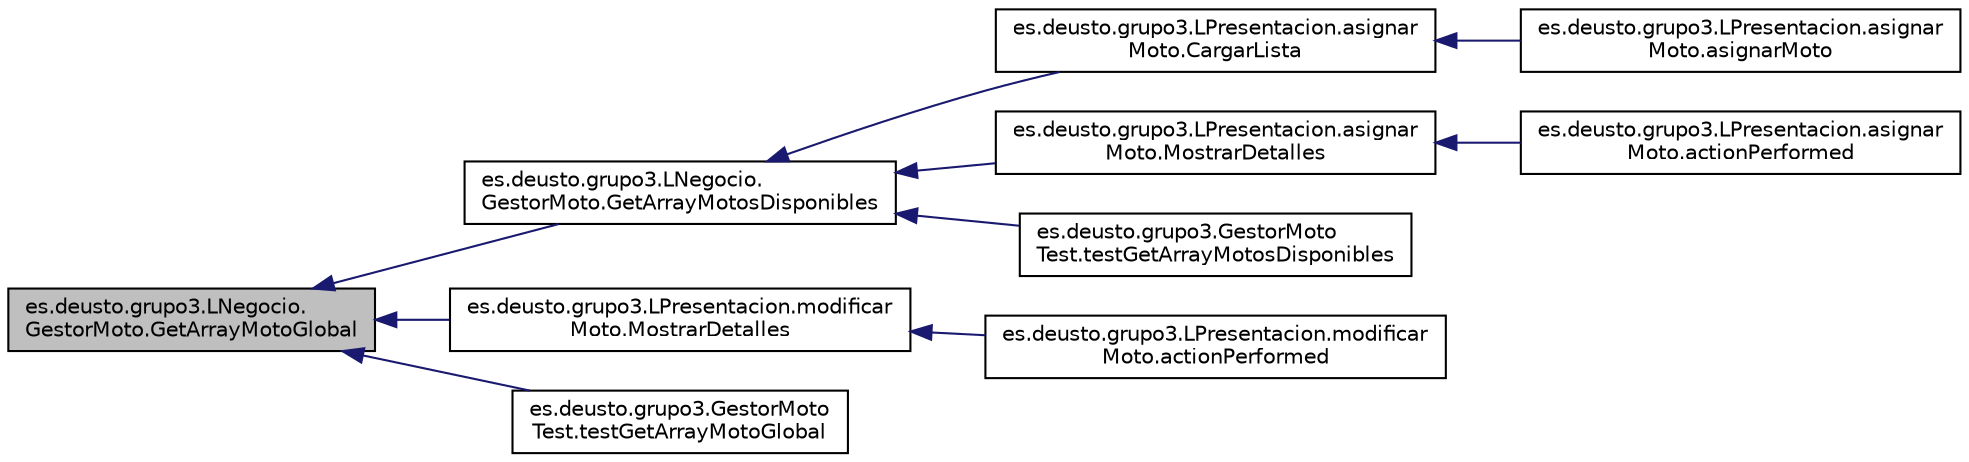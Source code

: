 digraph "es.deusto.grupo3.LNegocio.GestorMoto.GetArrayMotoGlobal"
{
  edge [fontname="Helvetica",fontsize="10",labelfontname="Helvetica",labelfontsize="10"];
  node [fontname="Helvetica",fontsize="10",shape=record];
  rankdir="LR";
  Node39 [label="es.deusto.grupo3.LNegocio.\lGestorMoto.GetArrayMotoGlobal",height=0.2,width=0.4,color="black", fillcolor="grey75", style="filled", fontcolor="black"];
  Node39 -> Node40 [dir="back",color="midnightblue",fontsize="10",style="solid",fontname="Helvetica"];
  Node40 [label="es.deusto.grupo3.LNegocio.\lGestorMoto.GetArrayMotosDisponibles",height=0.2,width=0.4,color="black", fillcolor="white", style="filled",URL="$classes_1_1deusto_1_1grupo3_1_1_l_negocio_1_1_gestor_moto.html#a1d303ecab6e1224ff98fb5013cc6cf0e"];
  Node40 -> Node41 [dir="back",color="midnightblue",fontsize="10",style="solid",fontname="Helvetica"];
  Node41 [label="es.deusto.grupo3.LPresentacion.asignar\lMoto.CargarLista",height=0.2,width=0.4,color="black", fillcolor="white", style="filled",URL="$classes_1_1deusto_1_1grupo3_1_1_l_presentacion_1_1asignar_moto.html#a51021aa76284d86b9cb07416c451b58f"];
  Node41 -> Node42 [dir="back",color="midnightblue",fontsize="10",style="solid",fontname="Helvetica"];
  Node42 [label="es.deusto.grupo3.LPresentacion.asignar\lMoto.asignarMoto",height=0.2,width=0.4,color="black", fillcolor="white", style="filled",URL="$classes_1_1deusto_1_1grupo3_1_1_l_presentacion_1_1asignar_moto.html#af73f4eb59164581259b725976d0649be"];
  Node40 -> Node43 [dir="back",color="midnightblue",fontsize="10",style="solid",fontname="Helvetica"];
  Node43 [label="es.deusto.grupo3.LPresentacion.asignar\lMoto.MostrarDetalles",height=0.2,width=0.4,color="black", fillcolor="white", style="filled",URL="$classes_1_1deusto_1_1grupo3_1_1_l_presentacion_1_1asignar_moto.html#a76427d120bb83df0c6191c418e4b563b"];
  Node43 -> Node44 [dir="back",color="midnightblue",fontsize="10",style="solid",fontname="Helvetica"];
  Node44 [label="es.deusto.grupo3.LPresentacion.asignar\lMoto.actionPerformed",height=0.2,width=0.4,color="black", fillcolor="white", style="filled",URL="$classes_1_1deusto_1_1grupo3_1_1_l_presentacion_1_1asignar_moto.html#aa223b781d9ee70b5195bdce615823641"];
  Node40 -> Node45 [dir="back",color="midnightblue",fontsize="10",style="solid",fontname="Helvetica"];
  Node45 [label="es.deusto.grupo3.GestorMoto\lTest.testGetArrayMotosDisponibles",height=0.2,width=0.4,color="black", fillcolor="white", style="filled",URL="$classes_1_1deusto_1_1grupo3_1_1_gestor_moto_test.html#a8075be9a5c6cc74b88174085f19f1a24"];
  Node39 -> Node46 [dir="back",color="midnightblue",fontsize="10",style="solid",fontname="Helvetica"];
  Node46 [label="es.deusto.grupo3.LPresentacion.modificar\lMoto.MostrarDetalles",height=0.2,width=0.4,color="black", fillcolor="white", style="filled",URL="$classes_1_1deusto_1_1grupo3_1_1_l_presentacion_1_1modificar_moto.html#aa76c36798704a3a1194e5409213f1e1c"];
  Node46 -> Node47 [dir="back",color="midnightblue",fontsize="10",style="solid",fontname="Helvetica"];
  Node47 [label="es.deusto.grupo3.LPresentacion.modificar\lMoto.actionPerformed",height=0.2,width=0.4,color="black", fillcolor="white", style="filled",URL="$classes_1_1deusto_1_1grupo3_1_1_l_presentacion_1_1modificar_moto.html#ab52e0339fcedf09e163c9b63ca40bc4a"];
  Node39 -> Node48 [dir="back",color="midnightblue",fontsize="10",style="solid",fontname="Helvetica"];
  Node48 [label="es.deusto.grupo3.GestorMoto\lTest.testGetArrayMotoGlobal",height=0.2,width=0.4,color="black", fillcolor="white", style="filled",URL="$classes_1_1deusto_1_1grupo3_1_1_gestor_moto_test.html#a455aac42849081881dea4966b2ec05bb"];
}
